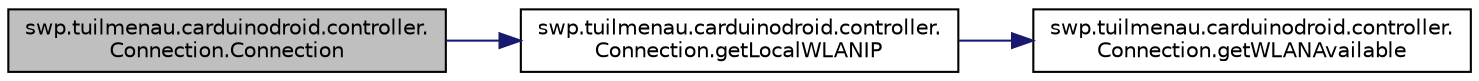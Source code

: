 digraph "swp.tuilmenau.carduinodroid.controller.Connection.Connection"
{
  edge [fontname="Helvetica",fontsize="10",labelfontname="Helvetica",labelfontsize="10"];
  node [fontname="Helvetica",fontsize="10",shape=record];
  rankdir="LR";
  Node1 [label="swp.tuilmenau.carduinodroid.controller.\lConnection.Connection",height=0.2,width=0.4,color="black", fillcolor="grey75", style="filled", fontcolor="black"];
  Node1 -> Node2 [color="midnightblue",fontsize="10",style="solid"];
  Node2 [label="swp.tuilmenau.carduinodroid.controller.\lConnection.getLocalWLANIP",height=0.2,width=0.4,color="black", fillcolor="white", style="filled",URL="$classswp_1_1tuilmenau_1_1carduinodroid_1_1controller_1_1_connection.html#a478434825ab767b5bf14834a1062abb3"];
  Node2 -> Node3 [color="midnightblue",fontsize="10",style="solid"];
  Node3 [label="swp.tuilmenau.carduinodroid.controller.\lConnection.getWLANAvailable",height=0.2,width=0.4,color="black", fillcolor="white", style="filled",URL="$classswp_1_1tuilmenau_1_1carduinodroid_1_1controller_1_1_connection.html#a960f3033213736a2ca426a478ad85a3c"];
}
